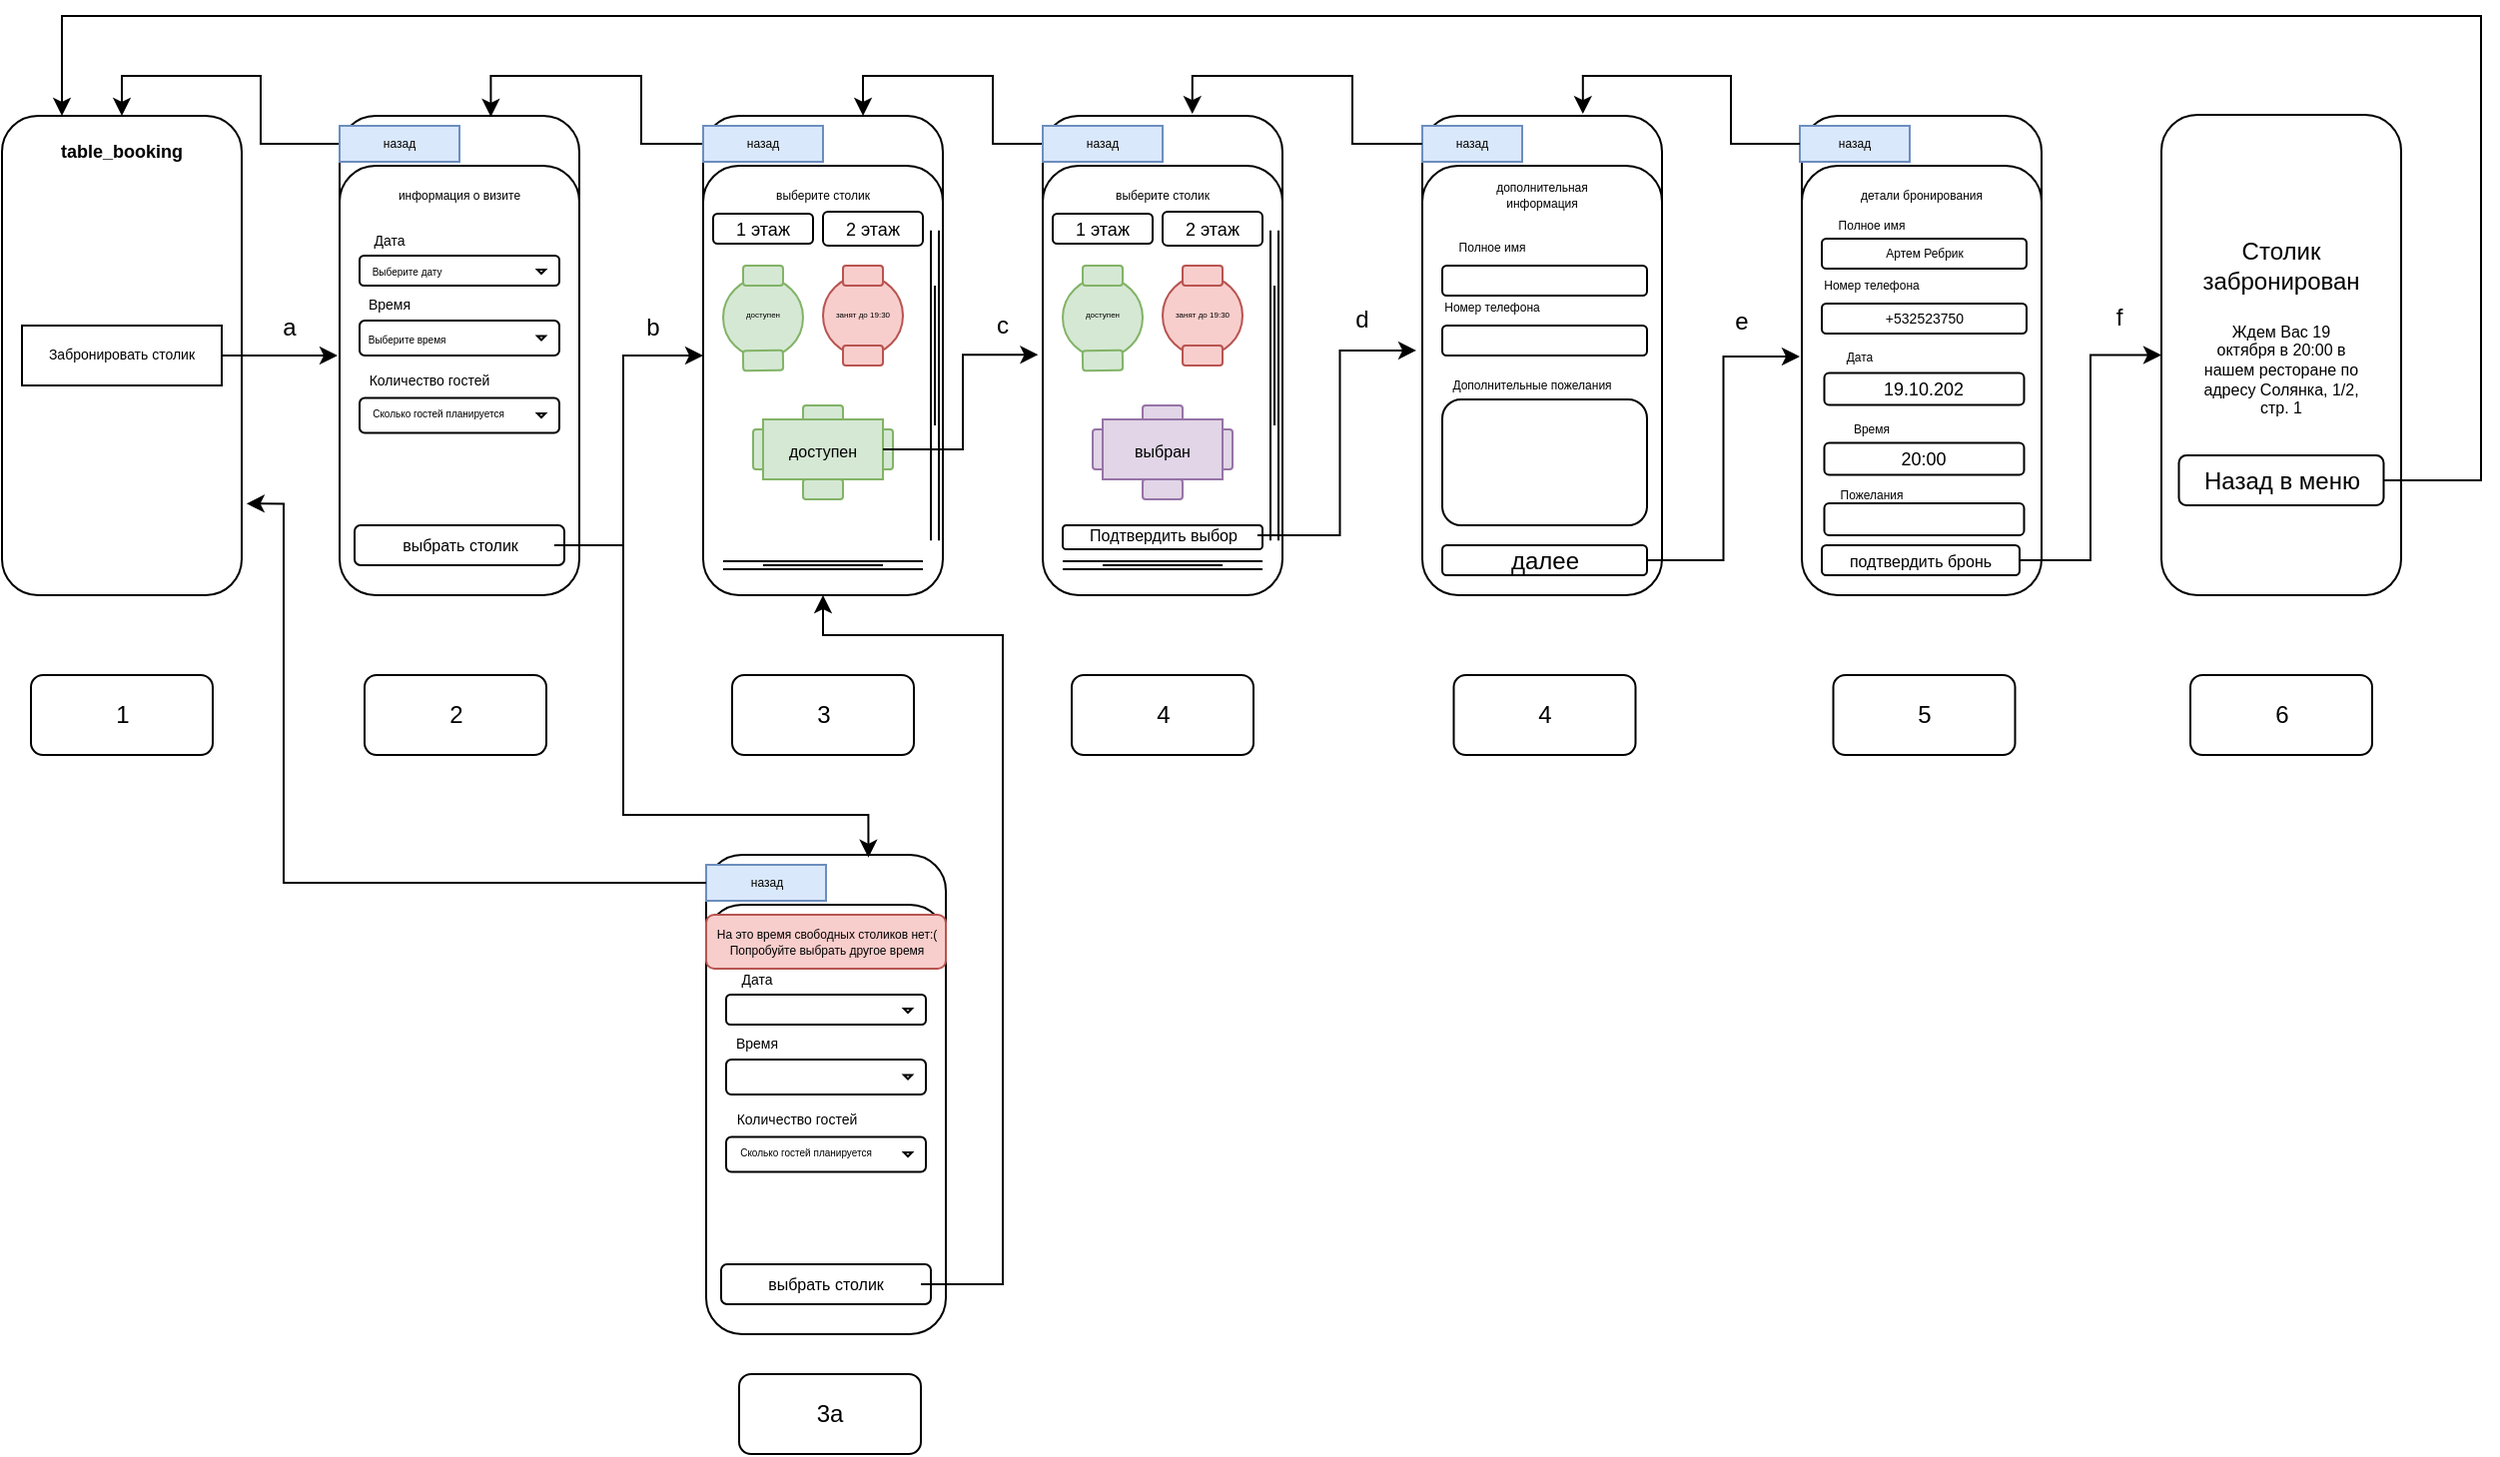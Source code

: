 <mxfile version="24.8.0">
  <diagram name="Страница — 1" id="GmSG8cgiWZRSHYYx-Ri9">
    <mxGraphModel dx="1405" dy="928" grid="1" gridSize="10" guides="1" tooltips="1" connect="1" arrows="1" fold="1" page="1" pageScale="1" pageWidth="827" pageHeight="1169" math="0" shadow="0">
      <root>
        <mxCell id="0" />
        <mxCell id="1" parent="0" />
        <mxCell id="gU8ZbOlMIRfk5gMa6P2e-1" value="" style="rounded=1;whiteSpace=wrap;html=1;" parent="1" vertex="1">
          <mxGeometry x="29" y="160" width="120" height="240" as="geometry" />
        </mxCell>
        <mxCell id="gU8ZbOlMIRfk5gMa6P2e-4" value="table_booking" style="text;html=1;align=center;verticalAlign=middle;whiteSpace=wrap;rounded=0;fontStyle=1;fontSize=9;" parent="1" vertex="1">
          <mxGeometry x="59" y="160" width="60" height="35" as="geometry" />
        </mxCell>
        <mxCell id="gU8ZbOlMIRfk5gMa6P2e-6" value="" style="rounded=0;whiteSpace=wrap;html=1;" parent="1" vertex="1">
          <mxGeometry x="39" y="265" width="100" height="30" as="geometry" />
        </mxCell>
        <mxCell id="gU8ZbOlMIRfk5gMa6P2e-7" value="Забронировать столик" style="text;html=1;align=center;verticalAlign=middle;whiteSpace=wrap;rounded=0;fontSize=7;" parent="1" vertex="1">
          <mxGeometry x="39" y="265" width="100" height="30" as="geometry" />
        </mxCell>
        <mxCell id="gU8ZbOlMIRfk5gMa6P2e-8" value="" style="rounded=1;whiteSpace=wrap;html=1;" parent="1" vertex="1">
          <mxGeometry x="550" y="160" width="120" height="235" as="geometry" />
        </mxCell>
        <mxCell id="gU8ZbOlMIRfk5gMa6P2e-10" value="" style="rounded=1;whiteSpace=wrap;html=1;" parent="1" vertex="1">
          <mxGeometry x="550" y="185" width="120" height="215" as="geometry" />
        </mxCell>
        <mxCell id="xE90uwtvQkSf8TCc8kJb-50" style="edgeStyle=orthogonalEdgeStyle;rounded=0;orthogonalLoop=1;jettySize=auto;html=1;entryX=0.667;entryY=0;entryDx=0;entryDy=0;entryPerimeter=0;" edge="1" parent="1" source="gU8ZbOlMIRfk5gMa6P2e-11" target="xE90uwtvQkSf8TCc8kJb-19">
          <mxGeometry relative="1" as="geometry" />
        </mxCell>
        <mxCell id="gU8ZbOlMIRfk5gMa6P2e-11" value="назад" style="text;html=1;align=center;verticalAlign=middle;whiteSpace=wrap;rounded=0;fontSize=6;fillColor=#dae8fc;strokeColor=#6c8ebf;" parent="1" vertex="1">
          <mxGeometry x="550" y="165" width="60" height="18" as="geometry" />
        </mxCell>
        <mxCell id="gU8ZbOlMIRfk5gMa6P2e-14" value="выберите столик" style="text;html=1;align=center;verticalAlign=middle;whiteSpace=wrap;rounded=0;fontSize=6;" parent="1" vertex="1">
          <mxGeometry x="575" y="195" width="70" height="10" as="geometry" />
        </mxCell>
        <mxCell id="gU8ZbOlMIRfk5gMa6P2e-18" value="" style="ellipse;whiteSpace=wrap;html=1;aspect=fixed;fillColor=#f8cecc;strokeColor=#b85450;" parent="1" vertex="1">
          <mxGeometry x="610" y="240" width="40" height="40" as="geometry" />
        </mxCell>
        <mxCell id="gU8ZbOlMIRfk5gMa6P2e-20" value="" style="rounded=0;whiteSpace=wrap;html=1;fillColor=#d5e8d4;strokeColor=#82b366;" parent="1" vertex="1">
          <mxGeometry x="580" y="312" width="60" height="30" as="geometry" />
        </mxCell>
        <mxCell id="gU8ZbOlMIRfk5gMa6P2e-22" value="" style="shape=link;html=1;rounded=0;" parent="1" edge="1">
          <mxGeometry width="100" relative="1" as="geometry">
            <mxPoint x="560" y="385" as="sourcePoint" />
            <mxPoint x="660" y="385" as="targetPoint" />
          </mxGeometry>
        </mxCell>
        <mxCell id="gU8ZbOlMIRfk5gMa6P2e-23" value="" style="shape=link;html=1;rounded=0;" parent="1" edge="1">
          <mxGeometry width="100" relative="1" as="geometry">
            <mxPoint x="666" y="217.39" as="sourcePoint" />
            <mxPoint x="666" y="372.61" as="targetPoint" />
          </mxGeometry>
        </mxCell>
        <mxCell id="gU8ZbOlMIRfk5gMa6P2e-24" value="" style="endArrow=none;html=1;rounded=0;" parent="1" edge="1">
          <mxGeometry width="50" height="50" relative="1" as="geometry">
            <mxPoint x="666" y="315" as="sourcePoint" />
            <mxPoint x="666" y="245" as="targetPoint" />
          </mxGeometry>
        </mxCell>
        <mxCell id="gU8ZbOlMIRfk5gMa6P2e-25" value="" style="endArrow=none;html=1;rounded=0;" parent="1" edge="1">
          <mxGeometry width="50" height="50" relative="1" as="geometry">
            <mxPoint x="580" y="385" as="sourcePoint" />
            <mxPoint x="630" y="385" as="targetPoint" />
            <Array as="points">
              <mxPoint x="640" y="385" />
            </Array>
          </mxGeometry>
        </mxCell>
        <mxCell id="gU8ZbOlMIRfk5gMa6P2e-26" value="" style="ellipse;whiteSpace=wrap;html=1;aspect=fixed;fillColor=#d5e8d4;strokeColor=#82b366;" parent="1" vertex="1">
          <mxGeometry x="560" y="241" width="40" height="40" as="geometry" />
        </mxCell>
        <mxCell id="gU8ZbOlMIRfk5gMa6P2e-28" value="" style="rounded=1;whiteSpace=wrap;html=1;" parent="1" vertex="1">
          <mxGeometry x="198" y="160" width="120" height="235" as="geometry" />
        </mxCell>
        <mxCell id="gU8ZbOlMIRfk5gMa6P2e-29" value="" style="rounded=1;whiteSpace=wrap;html=1;" parent="1" vertex="1">
          <mxGeometry x="198" y="185" width="120" height="215" as="geometry" />
        </mxCell>
        <mxCell id="gU8ZbOlMIRfk5gMa6P2e-109" style="edgeStyle=orthogonalEdgeStyle;rounded=0;orthogonalLoop=1;jettySize=auto;html=1;entryX=0.5;entryY=0;entryDx=0;entryDy=0;" parent="1" source="gU8ZbOlMIRfk5gMa6P2e-30" target="gU8ZbOlMIRfk5gMa6P2e-4" edge="1">
          <mxGeometry relative="1" as="geometry" />
        </mxCell>
        <mxCell id="gU8ZbOlMIRfk5gMa6P2e-30" value="назад" style="text;html=1;align=center;verticalAlign=middle;whiteSpace=wrap;rounded=0;fontSize=6;strokeColor=#6c8ebf;fillColor=#dae8fc;" parent="1" vertex="1">
          <mxGeometry x="198" y="165" width="60" height="18" as="geometry" />
        </mxCell>
        <mxCell id="gU8ZbOlMIRfk5gMa6P2e-31" value="информация о визите" style="text;html=1;align=center;verticalAlign=middle;whiteSpace=wrap;rounded=0;fontSize=6;" parent="1" vertex="1">
          <mxGeometry x="223" y="195" width="70" height="10" as="geometry" />
        </mxCell>
        <mxCell id="gU8ZbOlMIRfk5gMa6P2e-32" value="" style="rounded=1;whiteSpace=wrap;html=1;" parent="1" vertex="1">
          <mxGeometry x="208" y="230" width="100" height="15" as="geometry" />
        </mxCell>
        <mxCell id="gU8ZbOlMIRfk5gMa6P2e-33" value="" style="rounded=1;whiteSpace=wrap;html=1;" parent="1" vertex="1">
          <mxGeometry x="208" y="262.5" width="100" height="17.5" as="geometry" />
        </mxCell>
        <mxCell id="gU8ZbOlMIRfk5gMa6P2e-34" value="Дата" style="text;html=1;align=center;verticalAlign=middle;whiteSpace=wrap;rounded=0;fontSize=7;" parent="1" vertex="1">
          <mxGeometry x="198" y="205" width="50" height="36" as="geometry" />
        </mxCell>
        <mxCell id="gU8ZbOlMIRfk5gMa6P2e-35" value="Время" style="text;html=1;align=center;verticalAlign=middle;whiteSpace=wrap;rounded=0;fontSize=7;" parent="1" vertex="1">
          <mxGeometry x="198" y="240" width="50" height="30" as="geometry" />
        </mxCell>
        <mxCell id="gU8ZbOlMIRfk5gMa6P2e-36" value="" style="triangle;whiteSpace=wrap;html=1;rotation=90;" parent="1" vertex="1">
          <mxGeometry x="298" y="236" width="2" height="4" as="geometry" />
        </mxCell>
        <mxCell id="gU8ZbOlMIRfk5gMa6P2e-38" value="" style="triangle;whiteSpace=wrap;html=1;rotation=90;" parent="1" vertex="1">
          <mxGeometry x="298" y="269.25" width="2" height="4" as="geometry" />
        </mxCell>
        <mxCell id="gU8ZbOlMIRfk5gMa6P2e-39" value="Выберите дату&amp;nbsp;" style="text;html=1;align=center;verticalAlign=middle;whiteSpace=wrap;rounded=0;fontSize=5;" parent="1" vertex="1">
          <mxGeometry x="180" y="224" width="105" height="25" as="geometry" />
        </mxCell>
        <mxCell id="gU8ZbOlMIRfk5gMa6P2e-40" value="Выберите время&amp;nbsp;" style="text;html=1;align=center;verticalAlign=middle;whiteSpace=wrap;rounded=0;fontSize=5;" parent="1" vertex="1">
          <mxGeometry x="180" y="258.75" width="105" height="25" as="geometry" />
        </mxCell>
        <mxCell id="gU8ZbOlMIRfk5gMa6P2e-41" value="" style="rounded=1;whiteSpace=wrap;html=1;" parent="1" vertex="1">
          <mxGeometry x="208" y="301.25" width="100" height="17.5" as="geometry" />
        </mxCell>
        <mxCell id="gU8ZbOlMIRfk5gMa6P2e-42" value="Количество гостей" style="text;html=1;align=center;verticalAlign=middle;whiteSpace=wrap;rounded=0;fontSize=7;" parent="1" vertex="1">
          <mxGeometry x="203" y="277.5" width="80" height="30" as="geometry" />
        </mxCell>
        <mxCell id="gU8ZbOlMIRfk5gMa6P2e-43" value="" style="triangle;whiteSpace=wrap;html=1;rotation=90;" parent="1" vertex="1">
          <mxGeometry x="298" y="308" width="2" height="4" as="geometry" />
        </mxCell>
        <mxCell id="gU8ZbOlMIRfk5gMa6P2e-44" value="Сколько гостей планируется" style="text;html=1;align=center;verticalAlign=middle;whiteSpace=wrap;rounded=0;fontSize=5;" parent="1" vertex="1">
          <mxGeometry x="195" y="295" width="105" height="25" as="geometry" />
        </mxCell>
        <mxCell id="gU8ZbOlMIRfk5gMa6P2e-45" value="" style="rounded=1;whiteSpace=wrap;html=1;" parent="1" vertex="1">
          <mxGeometry x="205.5" y="365" width="105" height="20" as="geometry" />
        </mxCell>
        <mxCell id="gU8ZbOlMIRfk5gMa6P2e-46" value="выбрать столик" style="text;html=1;align=center;verticalAlign=middle;whiteSpace=wrap;rounded=0;fontSize=8;" parent="1" vertex="1">
          <mxGeometry x="210.5" y="360" width="95" height="30" as="geometry" />
        </mxCell>
        <mxCell id="gU8ZbOlMIRfk5gMa6P2e-47" value="" style="rounded=1;whiteSpace=wrap;html=1;" parent="1" vertex="1">
          <mxGeometry x="555" y="209" width="50" height="15" as="geometry" />
        </mxCell>
        <mxCell id="gU8ZbOlMIRfk5gMa6P2e-48" value="1 этаж" style="text;html=1;align=center;verticalAlign=middle;whiteSpace=wrap;rounded=0;fontSize=9;" parent="1" vertex="1">
          <mxGeometry x="550" y="201.5" width="60" height="30" as="geometry" />
        </mxCell>
        <mxCell id="gU8ZbOlMIRfk5gMa6P2e-54" value="" style="rounded=1;whiteSpace=wrap;html=1;" parent="1" vertex="1">
          <mxGeometry x="610" y="208" width="50" height="17" as="geometry" />
        </mxCell>
        <mxCell id="gU8ZbOlMIRfk5gMa6P2e-55" value="2 этаж" style="text;html=1;align=center;verticalAlign=middle;whiteSpace=wrap;rounded=0;fontSize=9;" parent="1" vertex="1">
          <mxGeometry x="605" y="203.25" width="60" height="26.5" as="geometry" />
        </mxCell>
        <mxCell id="gU8ZbOlMIRfk5gMa6P2e-56" value="занят до 19:30" style="text;html=1;align=center;verticalAlign=middle;whiteSpace=wrap;rounded=0;fontSize=4;" parent="1" vertex="1">
          <mxGeometry x="600" y="245" width="60" height="30" as="geometry" />
        </mxCell>
        <mxCell id="gU8ZbOlMIRfk5gMa6P2e-59" value="" style="rounded=1;whiteSpace=wrap;html=1;rotation=-180;fillColor=#d5e8d4;strokeColor=#82b366;" parent="1" vertex="1">
          <mxGeometry x="570" y="235" width="20" height="10" as="geometry" />
        </mxCell>
        <mxCell id="gU8ZbOlMIRfk5gMa6P2e-60" value="" style="rounded=1;whiteSpace=wrap;html=1;rotation=-181;fillColor=#d5e8d4;strokeColor=#82b366;" parent="1" vertex="1">
          <mxGeometry x="570" y="277.5" width="20" height="10" as="geometry" />
        </mxCell>
        <mxCell id="gU8ZbOlMIRfk5gMa6P2e-62" value="" style="rounded=1;whiteSpace=wrap;html=1;rotation=-180;fillColor=#f8cecc;strokeColor=#b85450;" parent="1" vertex="1">
          <mxGeometry x="620" y="235" width="20" height="10" as="geometry" />
        </mxCell>
        <mxCell id="gU8ZbOlMIRfk5gMa6P2e-63" value="" style="rounded=1;whiteSpace=wrap;html=1;rotation=-180;fillColor=#f8cecc;strokeColor=#b85450;" parent="1" vertex="1">
          <mxGeometry x="620" y="275" width="20" height="10" as="geometry" />
        </mxCell>
        <mxCell id="gU8ZbOlMIRfk5gMa6P2e-64" value="" style="rounded=1;whiteSpace=wrap;html=1;rotation=-180;fillColor=#e1d5e7;strokeColor=#9673a6;" parent="1" vertex="1">
          <mxGeometry x="600" y="305" width="20" height="10" as="geometry" />
        </mxCell>
        <mxCell id="gU8ZbOlMIRfk5gMa6P2e-65" value="" style="rounded=1;whiteSpace=wrap;html=1;rotation=-180;fillColor=#e1d5e7;strokeColor=#9673a6;" parent="1" vertex="1">
          <mxGeometry x="600" y="342" width="20" height="10" as="geometry" />
        </mxCell>
        <mxCell id="gU8ZbOlMIRfk5gMa6P2e-67" value="" style="rounded=1;whiteSpace=wrap;html=1;rotation=-90;fillColor=#e1d5e7;strokeColor=#9673a6;" parent="1" vertex="1">
          <mxGeometry x="570" y="322" width="20" height="10" as="geometry" />
        </mxCell>
        <mxCell id="gU8ZbOlMIRfk5gMa6P2e-68" value="" style="rounded=1;whiteSpace=wrap;html=1;rotation=-90;fillColor=#e1d5e7;strokeColor=#9673a6;" parent="1" vertex="1">
          <mxGeometry x="630" y="322" width="20" height="10" as="geometry" />
        </mxCell>
        <mxCell id="gU8ZbOlMIRfk5gMa6P2e-69" value="&lt;span style=&quot;font-size: 8px;&quot;&gt;выбран&lt;/span&gt;" style="text;html=1;align=center;verticalAlign=middle;whiteSpace=wrap;rounded=0;fillColor=#e1d5e7;strokeColor=#9673a6;" parent="1" vertex="1">
          <mxGeometry x="580" y="312" width="60" height="30" as="geometry" />
        </mxCell>
        <mxCell id="gU8ZbOlMIRfk5gMa6P2e-70" value="доступен" style="text;html=1;align=center;verticalAlign=middle;whiteSpace=wrap;rounded=0;fontSize=4;" parent="1" vertex="1">
          <mxGeometry x="550" y="245" width="60" height="30" as="geometry" />
        </mxCell>
        <mxCell id="gU8ZbOlMIRfk5gMa6P2e-73" value="" style="rounded=1;whiteSpace=wrap;html=1;" parent="1" vertex="1">
          <mxGeometry x="560" y="365" width="100" height="12" as="geometry" />
        </mxCell>
        <mxCell id="gU8ZbOlMIRfk5gMa6P2e-74" value="Подтвердить выбор" style="text;html=1;align=center;verticalAlign=middle;whiteSpace=wrap;rounded=0;fontSize=8;" parent="1" vertex="1">
          <mxGeometry x="562.5" y="355" width="95" height="30" as="geometry" />
        </mxCell>
        <mxCell id="gU8ZbOlMIRfk5gMa6P2e-76" value="" style="rounded=1;whiteSpace=wrap;html=1;" parent="1" vertex="1">
          <mxGeometry x="740" y="160" width="120" height="235" as="geometry" />
        </mxCell>
        <mxCell id="gU8ZbOlMIRfk5gMa6P2e-77" value="" style="rounded=1;whiteSpace=wrap;html=1;" parent="1" vertex="1">
          <mxGeometry x="740" y="185" width="120" height="215" as="geometry" />
        </mxCell>
        <mxCell id="gU8ZbOlMIRfk5gMa6P2e-78" value="дополнительная информация" style="text;html=1;align=center;verticalAlign=middle;whiteSpace=wrap;rounded=0;fontSize=6;" parent="1" vertex="1">
          <mxGeometry x="765" y="195" width="70" height="10" as="geometry" />
        </mxCell>
        <mxCell id="gU8ZbOlMIRfk5gMa6P2e-81" value="" style="rounded=1;whiteSpace=wrap;html=1;" parent="1" vertex="1">
          <mxGeometry x="750" y="235" width="102.5" height="15" as="geometry" />
        </mxCell>
        <mxCell id="gU8ZbOlMIRfk5gMa6P2e-82" value="Полное имя" style="text;html=1;align=center;verticalAlign=middle;whiteSpace=wrap;rounded=0;fontSize=6;" parent="1" vertex="1">
          <mxGeometry x="730" y="211" width="90" height="30" as="geometry" />
        </mxCell>
        <mxCell id="gU8ZbOlMIRfk5gMa6P2e-83" value="" style="rounded=1;whiteSpace=wrap;html=1;" parent="1" vertex="1">
          <mxGeometry x="750" y="265" width="102.5" height="15" as="geometry" />
        </mxCell>
        <mxCell id="gU8ZbOlMIRfk5gMa6P2e-84" value="Номер телефона" style="text;html=1;align=center;verticalAlign=middle;whiteSpace=wrap;rounded=0;fontSize=6;" parent="1" vertex="1">
          <mxGeometry x="730" y="241" width="90" height="30" as="geometry" />
        </mxCell>
        <mxCell id="gU8ZbOlMIRfk5gMa6P2e-85" value="" style="rounded=1;whiteSpace=wrap;html=1;" parent="1" vertex="1">
          <mxGeometry x="750" y="302" width="102.5" height="63" as="geometry" />
        </mxCell>
        <mxCell id="gU8ZbOlMIRfk5gMa6P2e-86" value="Дополнительные пожелания" style="text;html=1;align=center;verticalAlign=middle;whiteSpace=wrap;rounded=0;fontSize=6;" parent="1" vertex="1">
          <mxGeometry x="750" y="280" width="90" height="30" as="geometry" />
        </mxCell>
        <mxCell id="gU8ZbOlMIRfk5gMa6P2e-87" value="назад" style="text;html=1;align=center;verticalAlign=middle;whiteSpace=wrap;rounded=0;fontSize=6;fillColor=#dae8fc;strokeColor=#6c8ebf;" parent="1" vertex="1">
          <mxGeometry x="740" y="165" width="50" height="18" as="geometry" />
        </mxCell>
        <mxCell id="gU8ZbOlMIRfk5gMa6P2e-90" value="далее" style="rounded=1;whiteSpace=wrap;html=1;" parent="1" vertex="1">
          <mxGeometry x="750" y="375" width="102.5" height="15" as="geometry" />
        </mxCell>
        <mxCell id="gU8ZbOlMIRfk5gMa6P2e-91" value="" style="rounded=1;whiteSpace=wrap;html=1;" parent="1" vertex="1">
          <mxGeometry x="930" y="160" width="120" height="235" as="geometry" />
        </mxCell>
        <mxCell id="gU8ZbOlMIRfk5gMa6P2e-92" value="" style="rounded=1;whiteSpace=wrap;html=1;" parent="1" vertex="1">
          <mxGeometry x="930" y="185" width="120" height="215" as="geometry" />
        </mxCell>
        <mxCell id="gU8ZbOlMIRfk5gMa6P2e-93" value="детали бронирования" style="text;html=1;align=center;verticalAlign=middle;whiteSpace=wrap;rounded=0;fontSize=6;" parent="1" vertex="1">
          <mxGeometry x="955" y="195" width="70" height="10" as="geometry" />
        </mxCell>
        <mxCell id="gU8ZbOlMIRfk5gMa6P2e-94" value="Артем Ребрик" style="rounded=1;whiteSpace=wrap;html=1;fontSize=6;" parent="1" vertex="1">
          <mxGeometry x="940" y="221.5" width="102.5" height="15" as="geometry" />
        </mxCell>
        <mxCell id="gU8ZbOlMIRfk5gMa6P2e-95" value="Полное имя" style="text;html=1;align=center;verticalAlign=middle;whiteSpace=wrap;rounded=0;fontSize=6;" parent="1" vertex="1">
          <mxGeometry x="920" y="200" width="90" height="30" as="geometry" />
        </mxCell>
        <mxCell id="gU8ZbOlMIRfk5gMa6P2e-96" value="+532523750" style="rounded=1;whiteSpace=wrap;html=1;fontSize=7;" parent="1" vertex="1">
          <mxGeometry x="940" y="254" width="102.5" height="15" as="geometry" />
        </mxCell>
        <mxCell id="gU8ZbOlMIRfk5gMa6P2e-97" value="Номер телефона" style="text;html=1;align=center;verticalAlign=middle;whiteSpace=wrap;rounded=0;fontSize=6;" parent="1" vertex="1">
          <mxGeometry x="920" y="230" width="90" height="30" as="geometry" />
        </mxCell>
        <mxCell id="gU8ZbOlMIRfk5gMa6P2e-99" value="Дата" style="text;html=1;align=center;verticalAlign=middle;whiteSpace=wrap;rounded=0;fontSize=6;" parent="1" vertex="1">
          <mxGeometry x="929" y="265.5" width="60" height="30" as="geometry" />
        </mxCell>
        <mxCell id="gU8ZbOlMIRfk5gMa6P2e-100" value="назад" style="text;html=1;align=center;verticalAlign=middle;whiteSpace=wrap;rounded=0;fontSize=6;fillColor=#dae8fc;strokeColor=#6c8ebf;" parent="1" vertex="1">
          <mxGeometry x="929" y="165" width="55" height="18" as="geometry" />
        </mxCell>
        <mxCell id="xE90uwtvQkSf8TCc8kJb-54" style="edgeStyle=orthogonalEdgeStyle;rounded=0;orthogonalLoop=1;jettySize=auto;html=1;entryX=0;entryY=0.5;entryDx=0;entryDy=0;" edge="1" parent="1" source="gU8ZbOlMIRfk5gMa6P2e-101" target="xE90uwtvQkSf8TCc8kJb-1">
          <mxGeometry relative="1" as="geometry" />
        </mxCell>
        <mxCell id="gU8ZbOlMIRfk5gMa6P2e-101" value="подтвердить бронь" style="rounded=1;whiteSpace=wrap;html=1;fontSize=8;" parent="1" vertex="1">
          <mxGeometry x="940" y="375" width="99" height="15" as="geometry" />
        </mxCell>
        <mxCell id="gU8ZbOlMIRfk5gMa6P2e-102" value="Время" style="text;html=1;align=center;verticalAlign=middle;whiteSpace=wrap;rounded=0;fontSize=6;" parent="1" vertex="1">
          <mxGeometry x="920" y="302" width="90" height="30" as="geometry" />
        </mxCell>
        <mxCell id="gU8ZbOlMIRfk5gMa6P2e-103" value="19.10.202" style="rounded=1;whiteSpace=wrap;html=1;fontSize=9;" parent="1" vertex="1">
          <mxGeometry x="941.25" y="288.75" width="100" height="16" as="geometry" />
        </mxCell>
        <mxCell id="gU8ZbOlMIRfk5gMa6P2e-104" value="20:00" style="rounded=1;whiteSpace=wrap;html=1;fontSize=9;" parent="1" vertex="1">
          <mxGeometry x="941.25" y="323.75" width="100" height="16" as="geometry" />
        </mxCell>
        <mxCell id="gU8ZbOlMIRfk5gMa6P2e-105" value="" style="rounded=1;whiteSpace=wrap;html=1;fontSize=9;" parent="1" vertex="1">
          <mxGeometry x="941.25" y="354" width="100" height="16" as="geometry" />
        </mxCell>
        <mxCell id="gU8ZbOlMIRfk5gMa6P2e-106" value="Пожелания" style="text;html=1;align=center;verticalAlign=middle;whiteSpace=wrap;rounded=0;fontSize=6;" parent="1" vertex="1">
          <mxGeometry x="920" y="335" width="90" height="30" as="geometry" />
        </mxCell>
        <mxCell id="gU8ZbOlMIRfk5gMa6P2e-108" style="edgeStyle=orthogonalEdgeStyle;rounded=0;orthogonalLoop=1;jettySize=auto;html=1;" parent="1" source="gU8ZbOlMIRfk5gMa6P2e-7" edge="1">
          <mxGeometry relative="1" as="geometry">
            <mxPoint x="197" y="280" as="targetPoint" />
          </mxGeometry>
        </mxCell>
        <mxCell id="gU8ZbOlMIRfk5gMa6P2e-116" style="edgeStyle=orthogonalEdgeStyle;rounded=0;orthogonalLoop=1;jettySize=auto;html=1;entryX=0.624;entryY=-0.004;entryDx=0;entryDy=0;entryPerimeter=0;" parent="1" source="gU8ZbOlMIRfk5gMa6P2e-87" target="gU8ZbOlMIRfk5gMa6P2e-8" edge="1">
          <mxGeometry relative="1" as="geometry" />
        </mxCell>
        <mxCell id="gU8ZbOlMIRfk5gMa6P2e-118" style="edgeStyle=orthogonalEdgeStyle;rounded=0;orthogonalLoop=1;jettySize=auto;html=1;entryX=0;entryY=0.5;entryDx=0;entryDy=0;" parent="1" source="gU8ZbOlMIRfk5gMa6P2e-90" target="gU8ZbOlMIRfk5gMa6P2e-99" edge="1">
          <mxGeometry relative="1" as="geometry" />
        </mxCell>
        <mxCell id="gU8ZbOlMIRfk5gMa6P2e-119" style="edgeStyle=orthogonalEdgeStyle;rounded=0;orthogonalLoop=1;jettySize=auto;html=1;entryX=0.67;entryY=-0.004;entryDx=0;entryDy=0;entryPerimeter=0;" parent="1" source="gU8ZbOlMIRfk5gMa6P2e-100" target="gU8ZbOlMIRfk5gMa6P2e-76" edge="1">
          <mxGeometry relative="1" as="geometry" />
        </mxCell>
        <mxCell id="xE90uwtvQkSf8TCc8kJb-1" value="" style="rounded=1;whiteSpace=wrap;html=1;" vertex="1" parent="1">
          <mxGeometry x="1110" y="159.5" width="120" height="240.5" as="geometry" />
        </mxCell>
        <mxCell id="xE90uwtvQkSf8TCc8kJb-7" style="edgeStyle=orthogonalEdgeStyle;rounded=0;orthogonalLoop=1;jettySize=auto;html=1;entryX=0.25;entryY=0;entryDx=0;entryDy=0;" edge="1" parent="1" source="xE90uwtvQkSf8TCc8kJb-2" target="gU8ZbOlMIRfk5gMa6P2e-1">
          <mxGeometry relative="1" as="geometry">
            <mxPoint x="70" y="140" as="targetPoint" />
            <Array as="points">
              <mxPoint x="1270" y="343" />
              <mxPoint x="1270" y="110" />
              <mxPoint x="59" y="110" />
            </Array>
          </mxGeometry>
        </mxCell>
        <mxCell id="xE90uwtvQkSf8TCc8kJb-2" value="Назад в меню" style="rounded=1;whiteSpace=wrap;html=1;" vertex="1" parent="1">
          <mxGeometry x="1118.75" y="330" width="102.5" height="25" as="geometry" />
        </mxCell>
        <mxCell id="xE90uwtvQkSf8TCc8kJb-3" value="Столик&lt;br&gt;забронирован" style="text;html=1;align=center;verticalAlign=middle;whiteSpace=wrap;rounded=0;" vertex="1" parent="1">
          <mxGeometry x="1090" y="219.5" width="160" height="30" as="geometry" />
        </mxCell>
        <mxCell id="xE90uwtvQkSf8TCc8kJb-4" value="&lt;font style=&quot;font-size: 8px;&quot;&gt;Ждем Вас 19 октября в 20:00 в&lt;br style=&quot;font-size: 8px;&quot;&gt;нашем ресторане по&lt;br style=&quot;font-size: 8px;&quot;&gt;адресу Солянка, 1/2, стр. 1&lt;/font&gt;&lt;div style=&quot;font-size: 8px;&quot;&gt;&lt;br style=&quot;font-size: 8px;&quot;&gt;&lt;/div&gt;" style="text;html=1;align=center;verticalAlign=middle;whiteSpace=wrap;rounded=0;fontSize=8;" vertex="1" parent="1">
          <mxGeometry x="1130" y="277" width="80" height="30" as="geometry" />
        </mxCell>
        <mxCell id="xE90uwtvQkSf8TCc8kJb-8" value="1" style="rounded=1;whiteSpace=wrap;html=1;" vertex="1" parent="1">
          <mxGeometry x="43.5" y="440" width="91" height="40" as="geometry" />
        </mxCell>
        <mxCell id="xE90uwtvQkSf8TCc8kJb-9" value="2" style="rounded=1;whiteSpace=wrap;html=1;" vertex="1" parent="1">
          <mxGeometry x="210.5" y="440" width="91" height="40" as="geometry" />
        </mxCell>
        <mxCell id="xE90uwtvQkSf8TCc8kJb-10" value="4" style="rounded=1;whiteSpace=wrap;html=1;" vertex="1" parent="1">
          <mxGeometry x="564.5" y="440" width="91" height="40" as="geometry" />
        </mxCell>
        <mxCell id="xE90uwtvQkSf8TCc8kJb-11" value="4" style="rounded=1;whiteSpace=wrap;html=1;" vertex="1" parent="1">
          <mxGeometry x="755.75" y="440" width="91" height="40" as="geometry" />
        </mxCell>
        <mxCell id="xE90uwtvQkSf8TCc8kJb-12" value="5" style="rounded=1;whiteSpace=wrap;html=1;" vertex="1" parent="1">
          <mxGeometry x="945.75" y="440" width="91" height="40" as="geometry" />
        </mxCell>
        <mxCell id="xE90uwtvQkSf8TCc8kJb-13" value="6" style="rounded=1;whiteSpace=wrap;html=1;" vertex="1" parent="1">
          <mxGeometry x="1124.5" y="440" width="91" height="40" as="geometry" />
        </mxCell>
        <mxCell id="xE90uwtvQkSf8TCc8kJb-14" value="a" style="text;html=1;align=center;verticalAlign=middle;whiteSpace=wrap;rounded=0;" vertex="1" parent="1">
          <mxGeometry x="143" y="251" width="60" height="30" as="geometry" />
        </mxCell>
        <mxCell id="xE90uwtvQkSf8TCc8kJb-19" value="" style="rounded=1;whiteSpace=wrap;html=1;" vertex="1" parent="1">
          <mxGeometry x="380" y="160" width="120" height="235" as="geometry" />
        </mxCell>
        <mxCell id="xE90uwtvQkSf8TCc8kJb-20" value="" style="rounded=1;whiteSpace=wrap;html=1;" vertex="1" parent="1">
          <mxGeometry x="380" y="185" width="120" height="215" as="geometry" />
        </mxCell>
        <mxCell id="xE90uwtvQkSf8TCc8kJb-49" style="edgeStyle=orthogonalEdgeStyle;rounded=0;orthogonalLoop=1;jettySize=auto;html=1;entryX=0.631;entryY=0.002;entryDx=0;entryDy=0;entryPerimeter=0;" edge="1" parent="1" source="xE90uwtvQkSf8TCc8kJb-21" target="gU8ZbOlMIRfk5gMa6P2e-28">
          <mxGeometry relative="1" as="geometry" />
        </mxCell>
        <mxCell id="xE90uwtvQkSf8TCc8kJb-21" value="назад" style="text;html=1;align=center;verticalAlign=middle;whiteSpace=wrap;rounded=0;fontSize=6;fillColor=#dae8fc;strokeColor=#6c8ebf;" vertex="1" parent="1">
          <mxGeometry x="380" y="165" width="60" height="18" as="geometry" />
        </mxCell>
        <mxCell id="xE90uwtvQkSf8TCc8kJb-22" value="выберите столик" style="text;html=1;align=center;verticalAlign=middle;whiteSpace=wrap;rounded=0;fontSize=6;" vertex="1" parent="1">
          <mxGeometry x="405" y="195" width="70" height="10" as="geometry" />
        </mxCell>
        <mxCell id="xE90uwtvQkSf8TCc8kJb-23" value="" style="ellipse;whiteSpace=wrap;html=1;aspect=fixed;fillColor=#f8cecc;strokeColor=#b85450;" vertex="1" parent="1">
          <mxGeometry x="440" y="240" width="40" height="40" as="geometry" />
        </mxCell>
        <mxCell id="xE90uwtvQkSf8TCc8kJb-24" value="" style="rounded=0;whiteSpace=wrap;html=1;fillColor=#d5e8d4;strokeColor=#82b366;" vertex="1" parent="1">
          <mxGeometry x="410" y="312" width="60" height="30" as="geometry" />
        </mxCell>
        <mxCell id="xE90uwtvQkSf8TCc8kJb-25" value="" style="shape=link;html=1;rounded=0;" edge="1" parent="1">
          <mxGeometry width="100" relative="1" as="geometry">
            <mxPoint x="390" y="385" as="sourcePoint" />
            <mxPoint x="490" y="385" as="targetPoint" />
          </mxGeometry>
        </mxCell>
        <mxCell id="xE90uwtvQkSf8TCc8kJb-26" value="" style="shape=link;html=1;rounded=0;" edge="1" parent="1">
          <mxGeometry width="100" relative="1" as="geometry">
            <mxPoint x="496" y="217.39" as="sourcePoint" />
            <mxPoint x="496" y="372.61" as="targetPoint" />
          </mxGeometry>
        </mxCell>
        <mxCell id="xE90uwtvQkSf8TCc8kJb-27" value="" style="endArrow=none;html=1;rounded=0;" edge="1" parent="1">
          <mxGeometry width="50" height="50" relative="1" as="geometry">
            <mxPoint x="496" y="315" as="sourcePoint" />
            <mxPoint x="496" y="245" as="targetPoint" />
          </mxGeometry>
        </mxCell>
        <mxCell id="xE90uwtvQkSf8TCc8kJb-28" value="" style="endArrow=none;html=1;rounded=0;" edge="1" parent="1">
          <mxGeometry width="50" height="50" relative="1" as="geometry">
            <mxPoint x="410" y="385" as="sourcePoint" />
            <mxPoint x="460" y="385" as="targetPoint" />
            <Array as="points">
              <mxPoint x="470" y="385" />
            </Array>
          </mxGeometry>
        </mxCell>
        <mxCell id="xE90uwtvQkSf8TCc8kJb-29" value="" style="ellipse;whiteSpace=wrap;html=1;aspect=fixed;fillColor=#d5e8d4;strokeColor=#82b366;" vertex="1" parent="1">
          <mxGeometry x="390" y="241" width="40" height="40" as="geometry" />
        </mxCell>
        <mxCell id="xE90uwtvQkSf8TCc8kJb-30" value="" style="rounded=1;whiteSpace=wrap;html=1;" vertex="1" parent="1">
          <mxGeometry x="385" y="209" width="50" height="15" as="geometry" />
        </mxCell>
        <mxCell id="xE90uwtvQkSf8TCc8kJb-31" value="1 этаж" style="text;html=1;align=center;verticalAlign=middle;whiteSpace=wrap;rounded=0;fontSize=9;" vertex="1" parent="1">
          <mxGeometry x="380" y="201.5" width="60" height="30" as="geometry" />
        </mxCell>
        <mxCell id="xE90uwtvQkSf8TCc8kJb-32" value="" style="rounded=1;whiteSpace=wrap;html=1;" vertex="1" parent="1">
          <mxGeometry x="440" y="208" width="50" height="17" as="geometry" />
        </mxCell>
        <mxCell id="xE90uwtvQkSf8TCc8kJb-33" value="2 этаж" style="text;html=1;align=center;verticalAlign=middle;whiteSpace=wrap;rounded=0;fontSize=9;" vertex="1" parent="1">
          <mxGeometry x="435" y="203.25" width="60" height="26.5" as="geometry" />
        </mxCell>
        <mxCell id="xE90uwtvQkSf8TCc8kJb-34" value="занят до 19:30" style="text;html=1;align=center;verticalAlign=middle;whiteSpace=wrap;rounded=0;fontSize=4;" vertex="1" parent="1">
          <mxGeometry x="430" y="245" width="60" height="30" as="geometry" />
        </mxCell>
        <mxCell id="xE90uwtvQkSf8TCc8kJb-35" value="" style="rounded=1;whiteSpace=wrap;html=1;rotation=-180;fillColor=#d5e8d4;strokeColor=#82b366;" vertex="1" parent="1">
          <mxGeometry x="400" y="235" width="20" height="10" as="geometry" />
        </mxCell>
        <mxCell id="xE90uwtvQkSf8TCc8kJb-36" value="" style="rounded=1;whiteSpace=wrap;html=1;rotation=-181;fillColor=#d5e8d4;strokeColor=#82b366;" vertex="1" parent="1">
          <mxGeometry x="400" y="277.5" width="20" height="10" as="geometry" />
        </mxCell>
        <mxCell id="xE90uwtvQkSf8TCc8kJb-37" value="" style="rounded=1;whiteSpace=wrap;html=1;rotation=-180;fillColor=#f8cecc;strokeColor=#b85450;" vertex="1" parent="1">
          <mxGeometry x="450" y="235" width="20" height="10" as="geometry" />
        </mxCell>
        <mxCell id="xE90uwtvQkSf8TCc8kJb-38" value="" style="rounded=1;whiteSpace=wrap;html=1;rotation=-180;fillColor=#f8cecc;strokeColor=#b85450;" vertex="1" parent="1">
          <mxGeometry x="450" y="275" width="20" height="10" as="geometry" />
        </mxCell>
        <mxCell id="xE90uwtvQkSf8TCc8kJb-39" value="" style="rounded=1;whiteSpace=wrap;html=1;rotation=-180;fillColor=#d5e8d4;strokeColor=#82b366;" vertex="1" parent="1">
          <mxGeometry x="430" y="305" width="20" height="10" as="geometry" />
        </mxCell>
        <mxCell id="xE90uwtvQkSf8TCc8kJb-40" value="" style="rounded=1;whiteSpace=wrap;html=1;rotation=-180;fillColor=#d5e8d4;strokeColor=#82b366;" vertex="1" parent="1">
          <mxGeometry x="430" y="342" width="20" height="10" as="geometry" />
        </mxCell>
        <mxCell id="xE90uwtvQkSf8TCc8kJb-41" value="" style="rounded=1;whiteSpace=wrap;html=1;rotation=-90;fillColor=#d5e8d4;strokeColor=#82b366;" vertex="1" parent="1">
          <mxGeometry x="400" y="322" width="20" height="10" as="geometry" />
        </mxCell>
        <mxCell id="xE90uwtvQkSf8TCc8kJb-42" value="" style="rounded=1;whiteSpace=wrap;html=1;rotation=-90;fillColor=#d5e8d4;strokeColor=#82b366;" vertex="1" parent="1">
          <mxGeometry x="460" y="322" width="20" height="10" as="geometry" />
        </mxCell>
        <mxCell id="xE90uwtvQkSf8TCc8kJb-43" value="&lt;span style=&quot;font-size: 8px;&quot;&gt;доступен&lt;/span&gt;" style="text;html=1;align=center;verticalAlign=middle;whiteSpace=wrap;rounded=0;fillColor=#d5e8d4;strokeColor=#82b366;" vertex="1" parent="1">
          <mxGeometry x="410" y="312" width="60" height="30" as="geometry" />
        </mxCell>
        <mxCell id="xE90uwtvQkSf8TCc8kJb-44" value="доступен" style="text;html=1;align=center;verticalAlign=middle;whiteSpace=wrap;rounded=0;fontSize=4;" vertex="1" parent="1">
          <mxGeometry x="380" y="245" width="60" height="30" as="geometry" />
        </mxCell>
        <mxCell id="xE90uwtvQkSf8TCc8kJb-48" value="3" style="rounded=1;whiteSpace=wrap;html=1;" vertex="1" parent="1">
          <mxGeometry x="394.5" y="440" width="91" height="40" as="geometry" />
        </mxCell>
        <mxCell id="xE90uwtvQkSf8TCc8kJb-51" style="edgeStyle=orthogonalEdgeStyle;rounded=0;orthogonalLoop=1;jettySize=auto;html=1;entryX=0;entryY=0.442;entryDx=0;entryDy=0;entryPerimeter=0;" edge="1" parent="1" target="xE90uwtvQkSf8TCc8kJb-20">
          <mxGeometry relative="1" as="geometry">
            <mxPoint x="310" y="375" as="sourcePoint" />
            <Array as="points">
              <mxPoint x="340" y="375" />
              <mxPoint x="340" y="280" />
            </Array>
          </mxGeometry>
        </mxCell>
        <mxCell id="xE90uwtvQkSf8TCc8kJb-52" style="edgeStyle=orthogonalEdgeStyle;rounded=0;orthogonalLoop=1;jettySize=auto;html=1;entryX=-0.019;entryY=0.44;entryDx=0;entryDy=0;entryPerimeter=0;exitX=1;exitY=0.5;exitDx=0;exitDy=0;" edge="1" parent="1" source="xE90uwtvQkSf8TCc8kJb-43" target="gU8ZbOlMIRfk5gMa6P2e-10">
          <mxGeometry relative="1" as="geometry">
            <mxPoint x="487.5" y="370" as="sourcePoint" />
          </mxGeometry>
        </mxCell>
        <mxCell id="xE90uwtvQkSf8TCc8kJb-53" style="edgeStyle=orthogonalEdgeStyle;rounded=0;orthogonalLoop=1;jettySize=auto;html=1;entryX=-0.025;entryY=0.43;entryDx=0;entryDy=0;entryPerimeter=0;" edge="1" parent="1" source="gU8ZbOlMIRfk5gMa6P2e-74" target="gU8ZbOlMIRfk5gMa6P2e-77">
          <mxGeometry relative="1" as="geometry" />
        </mxCell>
        <mxCell id="xE90uwtvQkSf8TCc8kJb-55" value="b" style="text;html=1;align=center;verticalAlign=middle;whiteSpace=wrap;rounded=0;" vertex="1" parent="1">
          <mxGeometry x="325" y="251" width="60" height="30" as="geometry" />
        </mxCell>
        <mxCell id="xE90uwtvQkSf8TCc8kJb-56" value="c" style="text;html=1;align=center;verticalAlign=middle;whiteSpace=wrap;rounded=0;" vertex="1" parent="1">
          <mxGeometry x="500" y="249.5" width="60" height="30" as="geometry" />
        </mxCell>
        <mxCell id="xE90uwtvQkSf8TCc8kJb-57" value="d" style="text;html=1;align=center;verticalAlign=middle;whiteSpace=wrap;rounded=0;" vertex="1" parent="1">
          <mxGeometry x="680" y="246.5" width="60" height="30" as="geometry" />
        </mxCell>
        <mxCell id="xE90uwtvQkSf8TCc8kJb-58" value="e" style="text;html=1;align=center;verticalAlign=middle;whiteSpace=wrap;rounded=0;" vertex="1" parent="1">
          <mxGeometry x="870" y="247.5" width="60" height="30" as="geometry" />
        </mxCell>
        <mxCell id="xE90uwtvQkSf8TCc8kJb-59" value="f" style="text;html=1;align=center;verticalAlign=middle;whiteSpace=wrap;rounded=0;" vertex="1" parent="1">
          <mxGeometry x="1058.75" y="246" width="60" height="30" as="geometry" />
        </mxCell>
        <mxCell id="xE90uwtvQkSf8TCc8kJb-94" value="3a" style="rounded=1;whiteSpace=wrap;html=1;" vertex="1" parent="1">
          <mxGeometry x="398" y="790" width="91" height="40" as="geometry" />
        </mxCell>
        <mxCell id="xE90uwtvQkSf8TCc8kJb-114" value="" style="rounded=1;whiteSpace=wrap;html=1;" vertex="1" parent="1">
          <mxGeometry x="381.5" y="530" width="120" height="235" as="geometry" />
        </mxCell>
        <mxCell id="xE90uwtvQkSf8TCc8kJb-115" value="" style="rounded=1;whiteSpace=wrap;html=1;" vertex="1" parent="1">
          <mxGeometry x="381.5" y="555" width="120" height="215" as="geometry" />
        </mxCell>
        <mxCell id="xE90uwtvQkSf8TCc8kJb-116" value="назад" style="text;html=1;align=center;verticalAlign=middle;whiteSpace=wrap;rounded=0;fontSize=6;strokeColor=#6c8ebf;fillColor=#dae8fc;" vertex="1" parent="1">
          <mxGeometry x="381.5" y="535" width="60" height="18" as="geometry" />
        </mxCell>
        <mxCell id="xE90uwtvQkSf8TCc8kJb-118" value="" style="rounded=1;whiteSpace=wrap;html=1;" vertex="1" parent="1">
          <mxGeometry x="391.5" y="600" width="100" height="15" as="geometry" />
        </mxCell>
        <mxCell id="xE90uwtvQkSf8TCc8kJb-119" value="" style="rounded=1;whiteSpace=wrap;html=1;" vertex="1" parent="1">
          <mxGeometry x="391.5" y="632.5" width="100" height="17.5" as="geometry" />
        </mxCell>
        <mxCell id="xE90uwtvQkSf8TCc8kJb-120" value="Дата" style="text;html=1;align=center;verticalAlign=middle;whiteSpace=wrap;rounded=0;fontSize=7;" vertex="1" parent="1">
          <mxGeometry x="381.5" y="575" width="50" height="36" as="geometry" />
        </mxCell>
        <mxCell id="xE90uwtvQkSf8TCc8kJb-121" value="Время" style="text;html=1;align=center;verticalAlign=middle;whiteSpace=wrap;rounded=0;fontSize=7;" vertex="1" parent="1">
          <mxGeometry x="381.5" y="610" width="50" height="30" as="geometry" />
        </mxCell>
        <mxCell id="xE90uwtvQkSf8TCc8kJb-122" value="" style="triangle;whiteSpace=wrap;html=1;rotation=90;" vertex="1" parent="1">
          <mxGeometry x="481.5" y="606" width="2" height="4" as="geometry" />
        </mxCell>
        <mxCell id="xE90uwtvQkSf8TCc8kJb-123" value="" style="triangle;whiteSpace=wrap;html=1;rotation=90;" vertex="1" parent="1">
          <mxGeometry x="481.5" y="639.25" width="2" height="4" as="geometry" />
        </mxCell>
        <mxCell id="xE90uwtvQkSf8TCc8kJb-124" value="" style="rounded=1;whiteSpace=wrap;html=1;" vertex="1" parent="1">
          <mxGeometry x="391.5" y="671.25" width="100" height="17.5" as="geometry" />
        </mxCell>
        <mxCell id="xE90uwtvQkSf8TCc8kJb-125" value="Количество гостей" style="text;html=1;align=center;verticalAlign=middle;whiteSpace=wrap;rounded=0;fontSize=7;" vertex="1" parent="1">
          <mxGeometry x="386.5" y="647.5" width="80" height="30" as="geometry" />
        </mxCell>
        <mxCell id="xE90uwtvQkSf8TCc8kJb-126" value="" style="triangle;whiteSpace=wrap;html=1;rotation=90;" vertex="1" parent="1">
          <mxGeometry x="481.5" y="678" width="2" height="4" as="geometry" />
        </mxCell>
        <mxCell id="xE90uwtvQkSf8TCc8kJb-127" value="Сколько гостей планируется" style="text;html=1;align=center;verticalAlign=middle;whiteSpace=wrap;rounded=0;fontSize=5;" vertex="1" parent="1">
          <mxGeometry x="378.5" y="665" width="105" height="25" as="geometry" />
        </mxCell>
        <mxCell id="xE90uwtvQkSf8TCc8kJb-128" value="" style="rounded=1;whiteSpace=wrap;html=1;" vertex="1" parent="1">
          <mxGeometry x="389" y="735" width="105" height="20" as="geometry" />
        </mxCell>
        <mxCell id="xE90uwtvQkSf8TCc8kJb-136" style="edgeStyle=orthogonalEdgeStyle;rounded=0;orthogonalLoop=1;jettySize=auto;html=1;" edge="1" parent="1" source="xE90uwtvQkSf8TCc8kJb-129" target="xE90uwtvQkSf8TCc8kJb-20">
          <mxGeometry relative="1" as="geometry">
            <Array as="points">
              <mxPoint x="530" y="745" />
              <mxPoint x="530" y="420" />
              <mxPoint x="440" y="420" />
            </Array>
          </mxGeometry>
        </mxCell>
        <mxCell id="xE90uwtvQkSf8TCc8kJb-129" value="выбрать столик" style="text;html=1;align=center;verticalAlign=middle;whiteSpace=wrap;rounded=0;fontSize=8;" vertex="1" parent="1">
          <mxGeometry x="394" y="730" width="95" height="30" as="geometry" />
        </mxCell>
        <mxCell id="xE90uwtvQkSf8TCc8kJb-131" style="edgeStyle=orthogonalEdgeStyle;rounded=0;orthogonalLoop=1;jettySize=auto;html=1;entryX=1.02;entryY=0.809;entryDx=0;entryDy=0;entryPerimeter=0;" edge="1" parent="1" source="xE90uwtvQkSf8TCc8kJb-116" target="gU8ZbOlMIRfk5gMa6P2e-1">
          <mxGeometry relative="1" as="geometry">
            <Array as="points">
              <mxPoint x="170" y="544" />
              <mxPoint x="170" y="354" />
            </Array>
          </mxGeometry>
        </mxCell>
        <mxCell id="xE90uwtvQkSf8TCc8kJb-133" style="edgeStyle=orthogonalEdgeStyle;rounded=0;orthogonalLoop=1;jettySize=auto;html=1;entryX=0.677;entryY=0.006;entryDx=0;entryDy=0;entryPerimeter=0;" edge="1" parent="1" source="gU8ZbOlMIRfk5gMa6P2e-46" target="xE90uwtvQkSf8TCc8kJb-114">
          <mxGeometry relative="1" as="geometry">
            <Array as="points">
              <mxPoint x="340" y="375" />
              <mxPoint x="340" y="510" />
              <mxPoint x="463" y="510" />
            </Array>
          </mxGeometry>
        </mxCell>
        <mxCell id="xE90uwtvQkSf8TCc8kJb-134" value="На это время свободных столиков нет:( Попробуйте выбрать другое время" style="rounded=1;whiteSpace=wrap;html=1;fillColor=#f8cecc;strokeColor=#b85450;fontSize=6;" vertex="1" parent="1">
          <mxGeometry x="381.5" y="560" width="120" height="27" as="geometry" />
        </mxCell>
      </root>
    </mxGraphModel>
  </diagram>
</mxfile>
